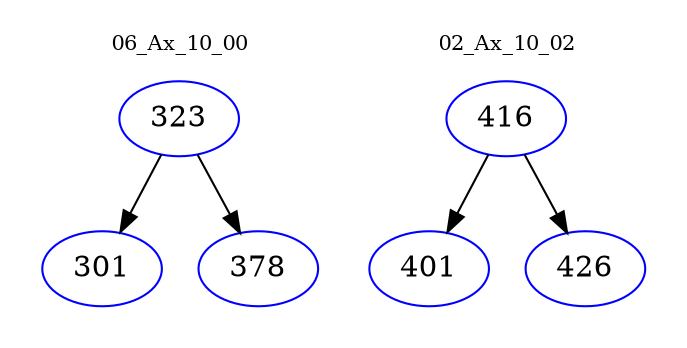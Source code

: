 digraph{
subgraph cluster_0 {
color = white
label = "06_Ax_10_00";
fontsize=10;
T0_323 [label="323", color="blue"]
T0_323 -> T0_301 [color="black"]
T0_301 [label="301", color="blue"]
T0_323 -> T0_378 [color="black"]
T0_378 [label="378", color="blue"]
}
subgraph cluster_1 {
color = white
label = "02_Ax_10_02";
fontsize=10;
T1_416 [label="416", color="blue"]
T1_416 -> T1_401 [color="black"]
T1_401 [label="401", color="blue"]
T1_416 -> T1_426 [color="black"]
T1_426 [label="426", color="blue"]
}
}
